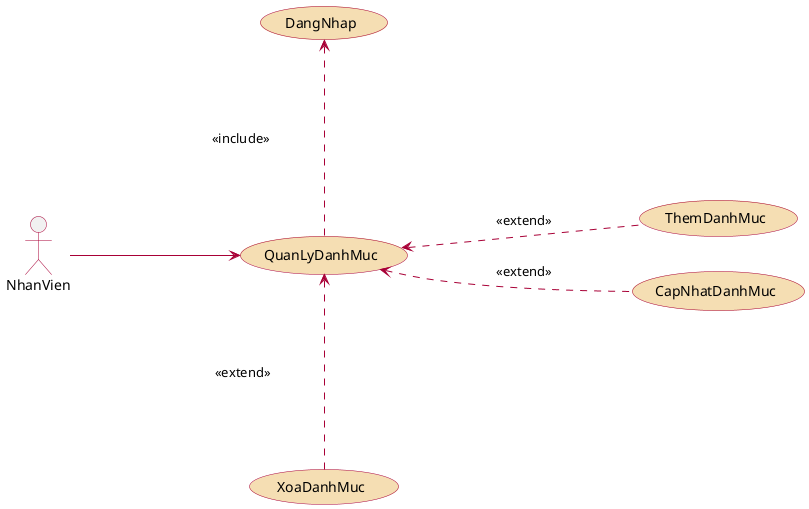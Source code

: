 @startuml
left to right direction
actor NhanVien #line:A80036;
usecase QuanLyDanhMuc #Wheat;line:A80036;
usecase DangNhap #Wheat;line:A80036;
usecase ThemDanhMuc #Wheat;line:A80036;
usecase CapNhatDanhMuc #Wheat;line:A80036;
usecase XoaDanhMuc #Wheat;line:A80036;

NhanVien  --> QuanLyDanhMuc #line:A80036 : \t\t\t\t
QuanLyDanhMuc  .left.>  DangNhap #line:A80036 : \n\n\n\n <<include>> \n\n\n\n
QuanLyDanhMuc  <.down.  ThemDanhMuc #line:A80036 : \t\t <<extend>> \t\t
QuanLyDanhMuc  <.down.  CapNhatDanhMuc #line:A80036 : \t\t <<extend>> \t\t
QuanLyDanhMuc  <.right.  XoaDanhMuc #line:A80036 : \n\n\n\n  <<extend>> \n\n\n\n
@endum